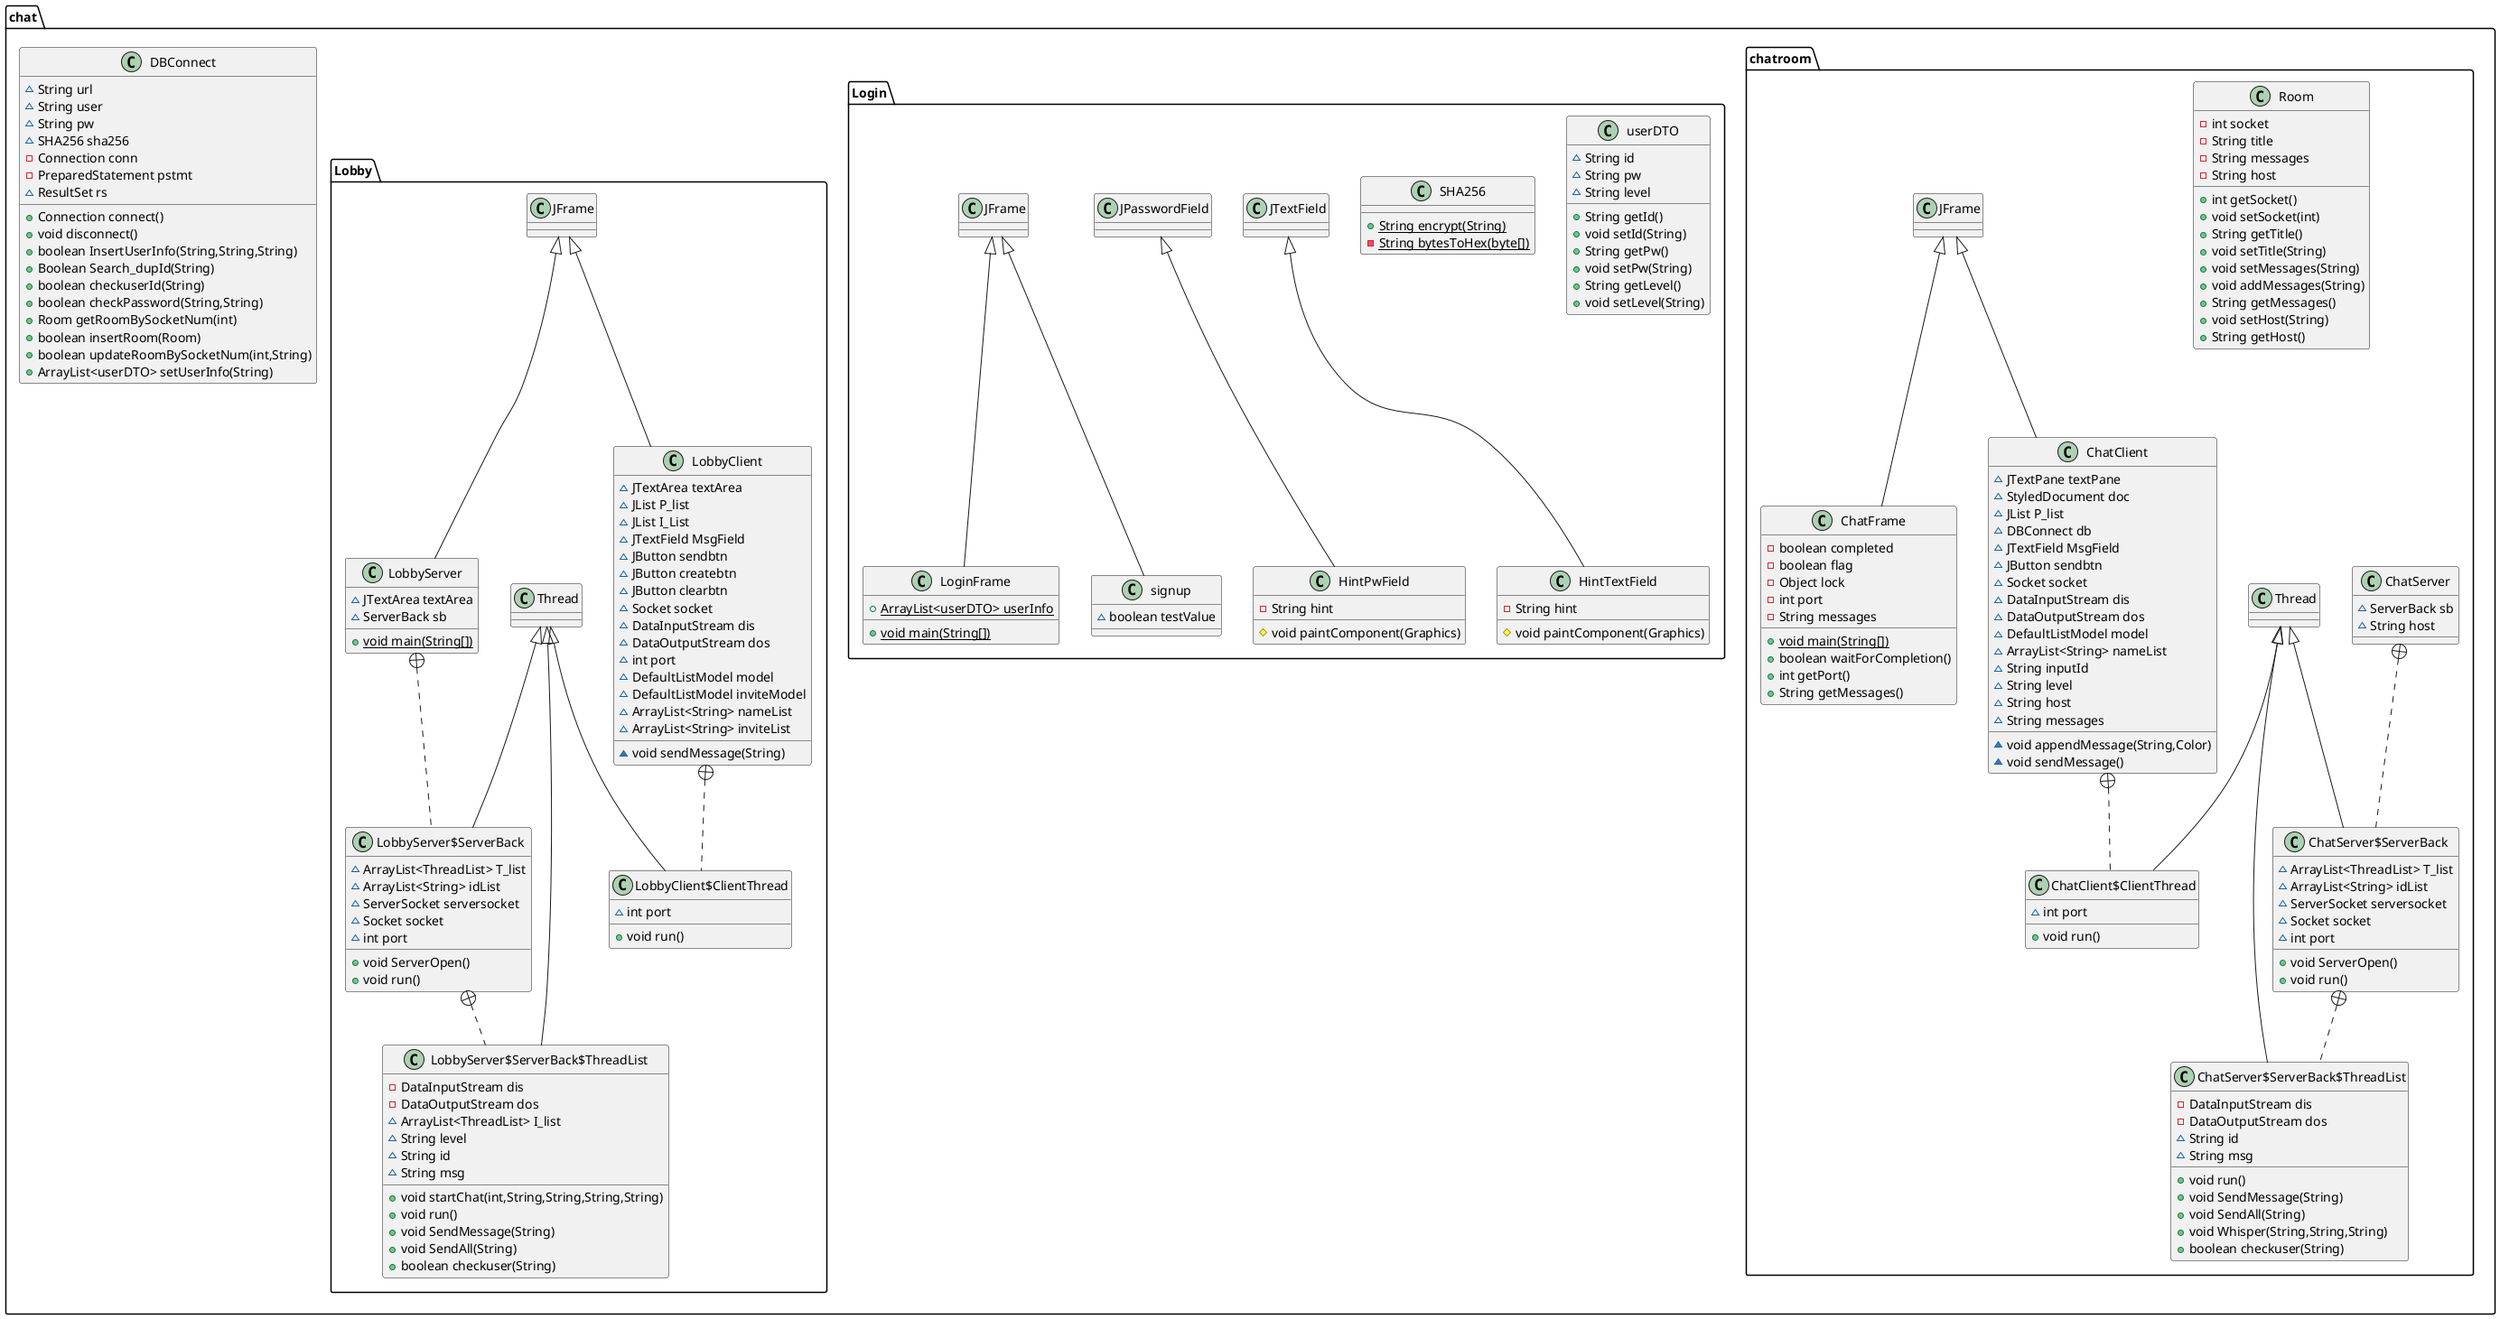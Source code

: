 @startuml
class chat.DBConnect {
~ String url
~ String user
~ String pw
~ SHA256 sha256
- Connection conn
- PreparedStatement pstmt
~ ResultSet rs
+ Connection connect()
+ void disconnect()
+ boolean InsertUserInfo(String,String,String)
+ Boolean Search_dupId(String)
+ boolean checkuserId(String)
+ boolean checkPassword(String,String)
+ Room getRoomBySocketNum(int)
+ boolean insertRoom(Room)
+ boolean updateRoomBySocketNum(int,String)
+ ArrayList<userDTO> setUserInfo(String)
}


class chat.chatroom.ChatServer {
~ ServerBack sb
~ String host
}

class chat.chatroom.ChatServer$ServerBack {
~ ArrayList<ThreadList> T_list
~ ArrayList<String> idList
~ ServerSocket serversocket
~ Socket socket
~ int port
+ void ServerOpen()
+ void run()
}


class chat.chatroom.ChatServer$ServerBack$ThreadList {
- DataInputStream dis
- DataOutputStream dos
~ String id
~ String msg
+ void run()
+ void SendMessage(String)
+ void SendAll(String)
+ void Whisper(String,String,String)
+ boolean checkuser(String)
}


class chat.Login.HintTextField {
- String hint
# void paintComponent(Graphics)
}


class chat.Login.HintPwField {
- String hint
# void paintComponent(Graphics)
}


class chat.Lobby.LobbyServer {
~ JTextArea textArea
~ ServerBack sb
+ {static} void main(String[])
}


class chat.Lobby.LobbyServer$ServerBack {
~ ArrayList<ThreadList> T_list
~ ArrayList<String> idList
~ ServerSocket serversocket
~ Socket socket
~ int port
+ void ServerOpen()
+ void run()
}


class chat.Lobby.LobbyServer$ServerBack$ThreadList {
- DataInputStream dis
- DataOutputStream dos
~ ArrayList<ThreadList> I_list
~ String level
~ String id
~ String msg
+ void startChat(int,String,String,String,String)
+ void run()
+ void SendMessage(String)
+ void SendAll(String)
+ boolean checkuser(String)
}


class chat.Login.userDTO {
~ String id
~ String pw
~ String level
+ String getId()
+ void setId(String)
+ String getPw()
+ void setPw(String)
+ String getLevel()
+ void setLevel(String)
}


class chat.chatroom.ChatFrame {
- boolean completed
- boolean flag
- Object lock
- int port
- String messages
+ {static} void main(String[])
+ boolean waitForCompletion()
+ int getPort()
+ String getMessages()
}


class chat.Login.LoginFrame {
+ {static} ArrayList<userDTO> userInfo
+ {static} void main(String[])
}


class chat.Login.signup {
~ boolean testValue
}

class chat.Login.SHA256 {
+ {static} String encrypt(String)
- {static} String bytesToHex(byte[])
}

class chat.Lobby.LobbyClient {
~ JTextArea textArea
~ JList P_list
~ JList I_List
~ JTextField MsgField
~ JButton sendbtn
~ JButton createbtn
~ JButton clearbtn
~ Socket socket
~ DataInputStream dis
~ DataOutputStream dos
~ int port
~ DefaultListModel model
~ DefaultListModel inviteModel
~ ArrayList<String> nameList
~ ArrayList<String> inviteList
~ void sendMessage(String)
}


class chat.Lobby.LobbyClient$ClientThread {
~ int port
+ void run()
}


class chat.chatroom.Room {
- int socket
- String title
- String messages
- String host
+ int getSocket()
+ void setSocket(int)
+ String getTitle()
+ void setTitle(String)
+ void setMessages(String)
+ void addMessages(String)
+ String getMessages()
+ void setHost(String)
+ String getHost()
}


class chat.chatroom.ChatClient {
~ JTextPane textPane
~ StyledDocument doc
~ JList P_list
~ DBConnect db
~ JTextField MsgField
~ JButton sendbtn
~ Socket socket
~ DataInputStream dis
~ DataOutputStream dos
~ DefaultListModel model
~ ArrayList<String> nameList
~ String inputId
~ String level
~ String host
~ String messages
~ void appendMessage(String,Color)
~ void sendMessage()
}


class chat.chatroom.ChatClient$ClientThread {
~ int port
+ void run()
}




chat.chatroom.ChatServer +.. chat.chatroom.ChatServer$ServerBack
chat.chatroom.Thread <|-- chat.chatroom.ChatServer$ServerBack
chat.chatroom.ChatServer$ServerBack +.. chat.chatroom.ChatServer$ServerBack$ThreadList
chat.chatroom.Thread <|-- chat.chatroom.ChatServer$ServerBack$ThreadList
chat.Login.JTextField <|-- chat.Login.HintTextField
chat.Login.JPasswordField <|-- chat.Login.HintPwField
chat.Lobby.JFrame <|-- chat.Lobby.LobbyServer
chat.Lobby.LobbyServer +.. chat.Lobby.LobbyServer$ServerBack
chat.Lobby.Thread <|-- chat.Lobby.LobbyServer$ServerBack
chat.Lobby.LobbyServer$ServerBack +.. chat.Lobby.LobbyServer$ServerBack$ThreadList
chat.Lobby.Thread <|-- chat.Lobby.LobbyServer$ServerBack$ThreadList
chat.chatroom.JFrame <|-- chat.chatroom.ChatFrame
chat.Login.JFrame <|-- chat.Login.LoginFrame
chat.Login.JFrame <|-- chat.Login.signup
chat.Lobby.JFrame <|-- chat.Lobby.LobbyClient
chat.Lobby.LobbyClient +.. chat.Lobby.LobbyClient$ClientThread
chat.Lobby.Thread <|-- chat.Lobby.LobbyClient$ClientThread
chat.chatroom.JFrame <|-- chat.chatroom.ChatClient
chat.chatroom.ChatClient +.. chat.chatroom.ChatClient$ClientThread
chat.chatroom.Thread <|-- chat.chatroom.ChatClient$ClientThread
@enduml